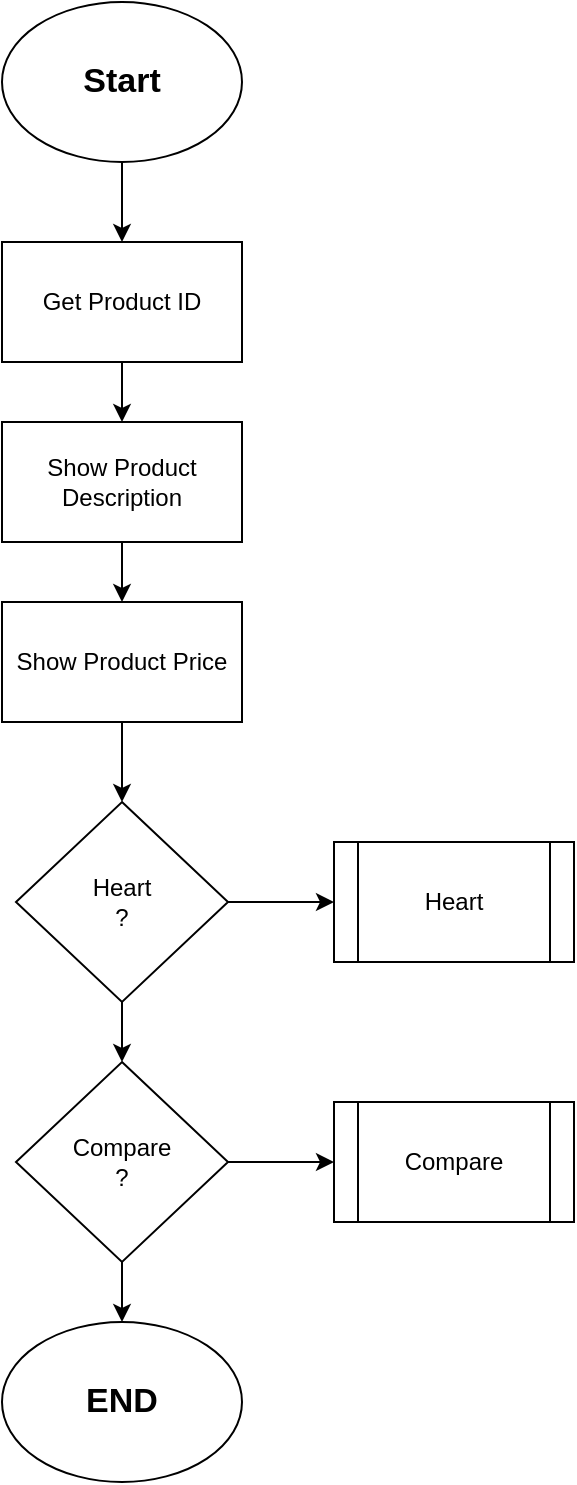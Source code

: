 <mxfile version="13.6.2" type="device"><diagram id="C5RBs43oDa-KdzZeNtuy" name="Page-1"><mxGraphModel dx="1024" dy="592" grid="1" gridSize="10" guides="1" tooltips="1" connect="1" arrows="1" fold="1" page="1" pageScale="1" pageWidth="827" pageHeight="1169" math="0" shadow="0"><root><mxCell id="WIyWlLk6GJQsqaUBKTNV-0"/><mxCell id="WIyWlLk6GJQsqaUBKTNV-1" parent="WIyWlLk6GJQsqaUBKTNV-0"/><mxCell id="I6a1hoWmsVOwmd5wJx36-3" value="" style="edgeStyle=orthogonalEdgeStyle;rounded=0;orthogonalLoop=1;jettySize=auto;html=1;" edge="1" parent="WIyWlLk6GJQsqaUBKTNV-1" source="I6a1hoWmsVOwmd5wJx36-0" target="I6a1hoWmsVOwmd5wJx36-1"><mxGeometry relative="1" as="geometry"/></mxCell><mxCell id="I6a1hoWmsVOwmd5wJx36-0" value="&lt;b&gt;&lt;font style=&quot;font-size: 17px&quot;&gt;Start&lt;/font&gt;&lt;/b&gt;" style="ellipse;whiteSpace=wrap;html=1;" vertex="1" parent="WIyWlLk6GJQsqaUBKTNV-1"><mxGeometry x="354" y="30" width="120" height="80" as="geometry"/></mxCell><mxCell id="I6a1hoWmsVOwmd5wJx36-4" value="" style="edgeStyle=orthogonalEdgeStyle;rounded=0;orthogonalLoop=1;jettySize=auto;html=1;" edge="1" parent="WIyWlLk6GJQsqaUBKTNV-1" source="I6a1hoWmsVOwmd5wJx36-1" target="I6a1hoWmsVOwmd5wJx36-2"><mxGeometry relative="1" as="geometry"/></mxCell><mxCell id="I6a1hoWmsVOwmd5wJx36-1" value="Get Product ID" style="rounded=0;whiteSpace=wrap;html=1;" vertex="1" parent="WIyWlLk6GJQsqaUBKTNV-1"><mxGeometry x="354" y="150" width="120" height="60" as="geometry"/></mxCell><mxCell id="I6a1hoWmsVOwmd5wJx36-6" value="" style="edgeStyle=orthogonalEdgeStyle;rounded=0;orthogonalLoop=1;jettySize=auto;html=1;" edge="1" parent="WIyWlLk6GJQsqaUBKTNV-1" source="I6a1hoWmsVOwmd5wJx36-2" target="I6a1hoWmsVOwmd5wJx36-5"><mxGeometry relative="1" as="geometry"/></mxCell><mxCell id="I6a1hoWmsVOwmd5wJx36-2" value="Show Product Description" style="rounded=0;whiteSpace=wrap;html=1;" vertex="1" parent="WIyWlLk6GJQsqaUBKTNV-1"><mxGeometry x="354" y="240" width="120" height="60" as="geometry"/></mxCell><mxCell id="I6a1hoWmsVOwmd5wJx36-13" value="" style="edgeStyle=orthogonalEdgeStyle;rounded=0;orthogonalLoop=1;jettySize=auto;html=1;" edge="1" parent="WIyWlLk6GJQsqaUBKTNV-1" source="I6a1hoWmsVOwmd5wJx36-5" target="I6a1hoWmsVOwmd5wJx36-12"><mxGeometry relative="1" as="geometry"/></mxCell><mxCell id="I6a1hoWmsVOwmd5wJx36-5" value="Show Product Price" style="rounded=0;whiteSpace=wrap;html=1;" vertex="1" parent="WIyWlLk6GJQsqaUBKTNV-1"><mxGeometry x="354" y="330" width="120" height="60" as="geometry"/></mxCell><mxCell id="I6a1hoWmsVOwmd5wJx36-9" value="&lt;b&gt;&lt;font style=&quot;font-size: 17px&quot;&gt;END&lt;/font&gt;&lt;/b&gt;" style="ellipse;whiteSpace=wrap;html=1;" vertex="1" parent="WIyWlLk6GJQsqaUBKTNV-1"><mxGeometry x="354" y="690" width="120" height="80" as="geometry"/></mxCell><mxCell id="I6a1hoWmsVOwmd5wJx36-15" value="" style="edgeStyle=orthogonalEdgeStyle;rounded=0;orthogonalLoop=1;jettySize=auto;html=1;" edge="1" parent="WIyWlLk6GJQsqaUBKTNV-1" source="I6a1hoWmsVOwmd5wJx36-12" target="I6a1hoWmsVOwmd5wJx36-14"><mxGeometry relative="1" as="geometry"/></mxCell><mxCell id="I6a1hoWmsVOwmd5wJx36-17" value="" style="edgeStyle=orthogonalEdgeStyle;rounded=0;orthogonalLoop=1;jettySize=auto;html=1;" edge="1" parent="WIyWlLk6GJQsqaUBKTNV-1" source="I6a1hoWmsVOwmd5wJx36-12" target="I6a1hoWmsVOwmd5wJx36-16"><mxGeometry relative="1" as="geometry"/></mxCell><mxCell id="I6a1hoWmsVOwmd5wJx36-12" value="Heart&lt;br&gt;?" style="rhombus;whiteSpace=wrap;html=1;" vertex="1" parent="WIyWlLk6GJQsqaUBKTNV-1"><mxGeometry x="361" y="430" width="106" height="100" as="geometry"/></mxCell><mxCell id="I6a1hoWmsVOwmd5wJx36-14" value="Heart" style="shape=process;whiteSpace=wrap;html=1;backgroundOutline=1;" vertex="1" parent="WIyWlLk6GJQsqaUBKTNV-1"><mxGeometry x="520" y="450" width="120" height="60" as="geometry"/></mxCell><mxCell id="I6a1hoWmsVOwmd5wJx36-19" value="" style="edgeStyle=orthogonalEdgeStyle;rounded=0;orthogonalLoop=1;jettySize=auto;html=1;" edge="1" parent="WIyWlLk6GJQsqaUBKTNV-1" source="I6a1hoWmsVOwmd5wJx36-16" target="I6a1hoWmsVOwmd5wJx36-18"><mxGeometry relative="1" as="geometry"/></mxCell><mxCell id="I6a1hoWmsVOwmd5wJx36-20" value="" style="edgeStyle=orthogonalEdgeStyle;rounded=0;orthogonalLoop=1;jettySize=auto;html=1;" edge="1" parent="WIyWlLk6GJQsqaUBKTNV-1" source="I6a1hoWmsVOwmd5wJx36-16" target="I6a1hoWmsVOwmd5wJx36-9"><mxGeometry relative="1" as="geometry"/></mxCell><mxCell id="I6a1hoWmsVOwmd5wJx36-16" value="Compare&lt;br&gt;?" style="rhombus;whiteSpace=wrap;html=1;" vertex="1" parent="WIyWlLk6GJQsqaUBKTNV-1"><mxGeometry x="361" y="560" width="106" height="100" as="geometry"/></mxCell><mxCell id="I6a1hoWmsVOwmd5wJx36-18" value="Compare" style="shape=process;whiteSpace=wrap;html=1;backgroundOutline=1;" vertex="1" parent="WIyWlLk6GJQsqaUBKTNV-1"><mxGeometry x="520" y="580" width="120" height="60" as="geometry"/></mxCell></root></mxGraphModel></diagram></mxfile>